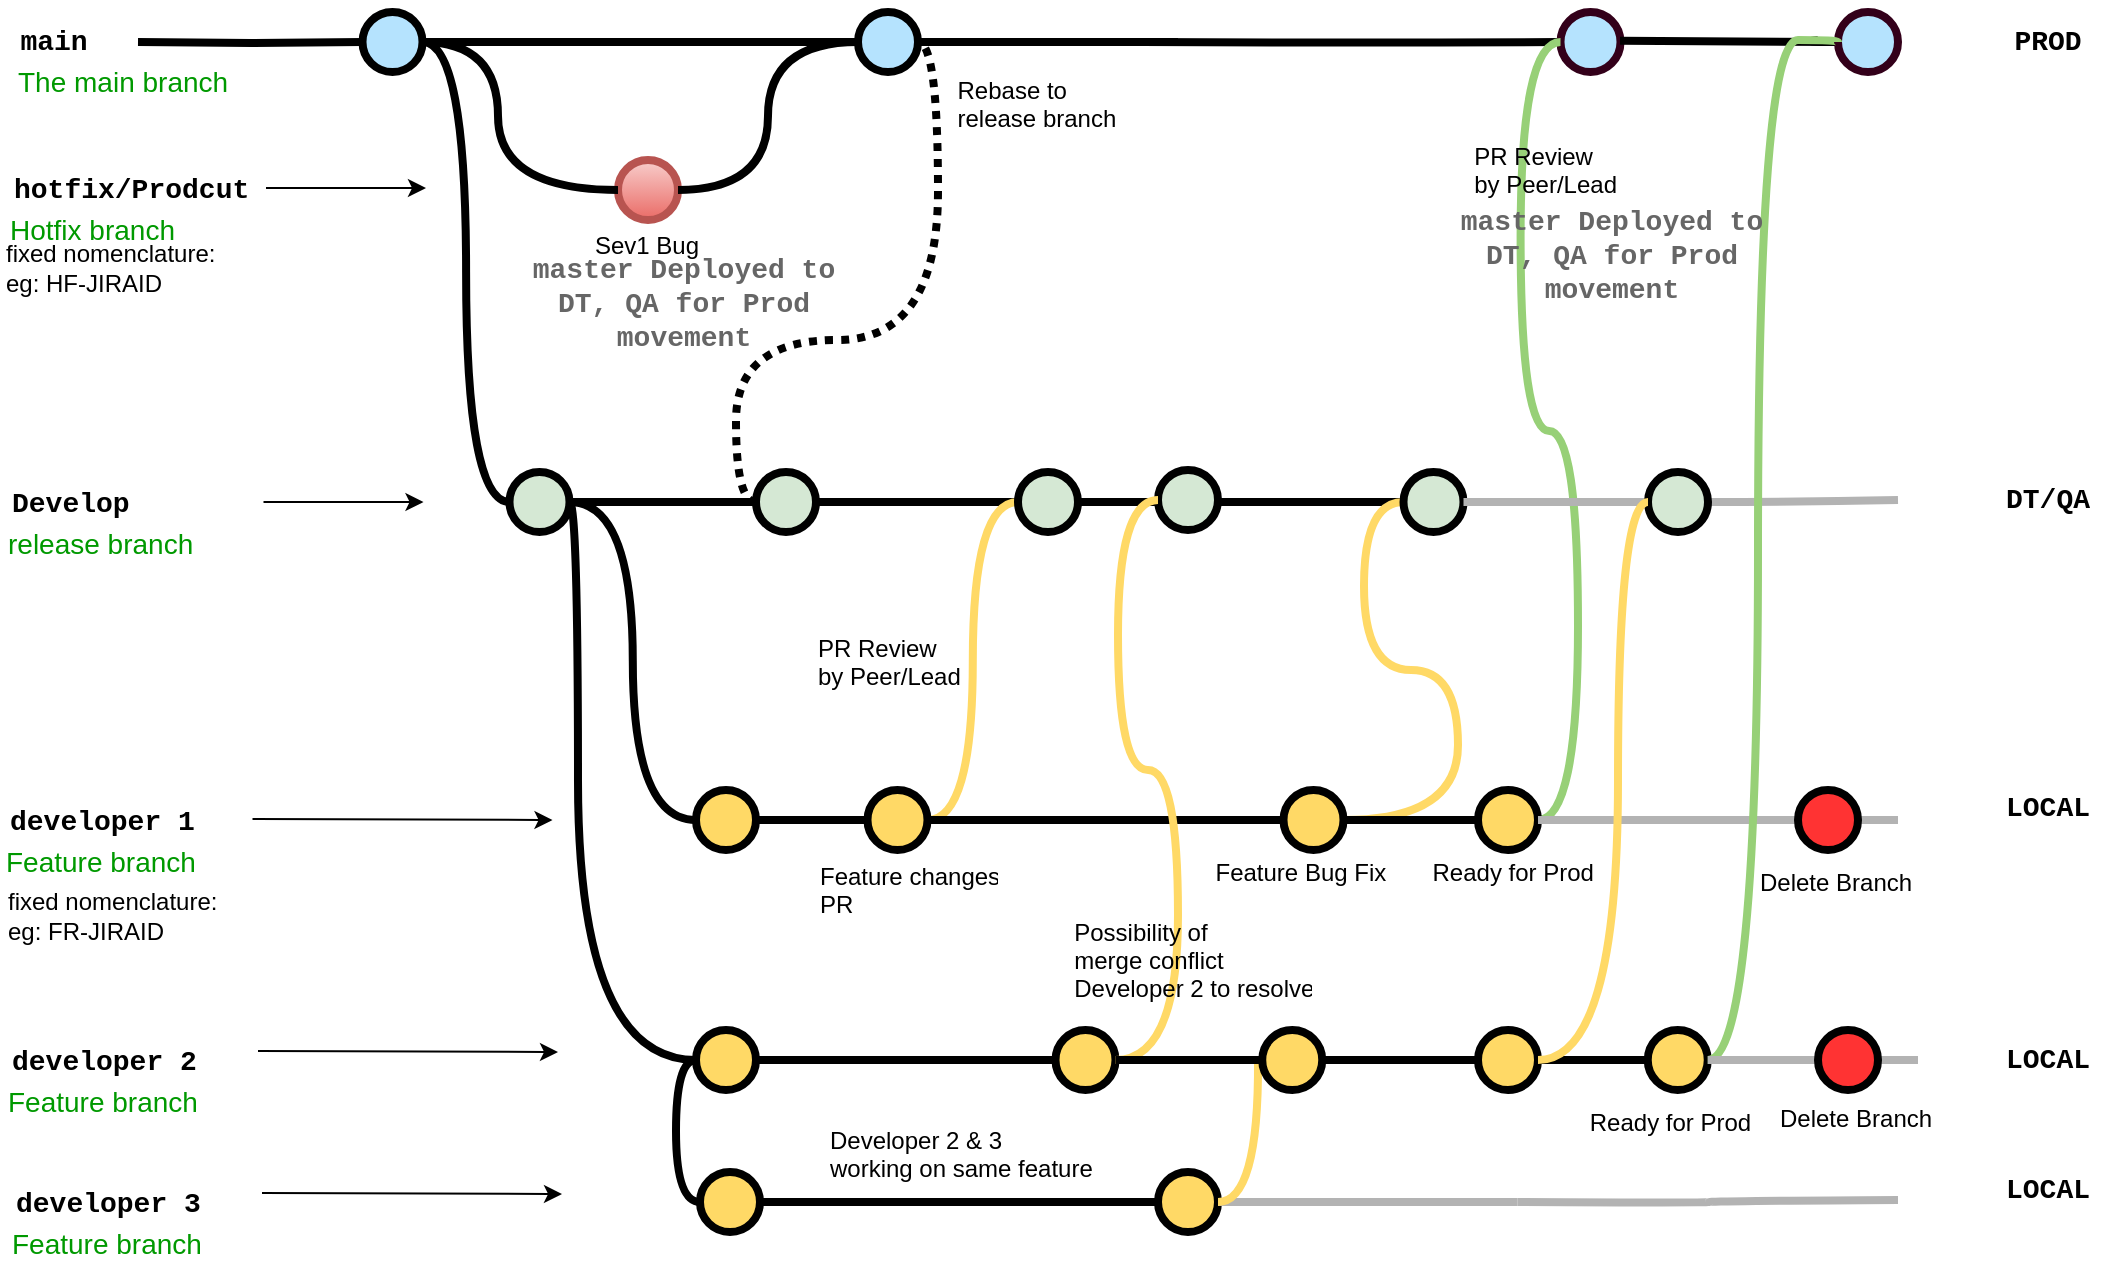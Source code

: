 <mxfile version="21.6.3" type="github">
  <diagram name="Page-1" id="x6axQz3fHqevGrwTB3aZ">
    <mxGraphModel dx="1266" dy="612" grid="1" gridSize="10" guides="1" tooltips="1" connect="1" arrows="1" fold="1" page="1" pageScale="1" pageWidth="850" pageHeight="1100" math="0" shadow="0">
      <root>
        <mxCell id="0" />
        <mxCell id="1" parent="0" />
        <mxCell id="QU6kxWwYpdwkzqT0IQGe-1" style="edgeStyle=orthogonalEdgeStyle;curved=1;orthogonalLoop=1;jettySize=auto;html=1;exitX=1;exitY=0.5;exitDx=0;exitDy=0;exitPerimeter=0;endArrow=none;endFill=0;strokeColor=#B3B3B3;strokeWidth=4;startArrow=none;" edge="1" parent="1" source="QU6kxWwYpdwkzqT0IQGe-69">
          <mxGeometry relative="1" as="geometry">
            <mxPoint x="1030" y="600" as="targetPoint" />
          </mxGeometry>
        </mxCell>
        <mxCell id="QU6kxWwYpdwkzqT0IQGe-2" style="edgeStyle=orthogonalEdgeStyle;curved=1;orthogonalLoop=1;jettySize=auto;html=1;exitX=1;exitY=0.5;exitDx=0;exitDy=0;exitPerimeter=0;endArrow=none;endFill=0;strokeColor=#B3B3B3;strokeWidth=4;" edge="1" parent="1" source="u2piWgeCsa4W5K2k9t0e-21">
          <mxGeometry relative="1" as="geometry">
            <mxPoint x="1030" y="440" as="targetPoint" />
          </mxGeometry>
        </mxCell>
        <mxCell id="QU6kxWwYpdwkzqT0IQGe-3" value="Sev1 Bug" style="text;html=1;strokeColor=none;fillColor=none;align=center;verticalAlign=middle;whiteSpace=wrap;overflow=hidden;" vertex="1" parent="1">
          <mxGeometry x="373.38" y="300" width="63.25" height="26" as="geometry" />
        </mxCell>
        <mxCell id="QU6kxWwYpdwkzqT0IQGe-4" value="" style="edgeStyle=orthogonalEdgeStyle;rounded=0;html=1;jettySize=auto;orthogonalLoop=1;plain-blue;endArrow=none;endFill=0;strokeWidth=4;strokeColor=#000000;startArrow=none;" edge="1" parent="1" source="QU6kxWwYpdwkzqT0IQGe-56">
          <mxGeometry x="292.25" y="211" as="geometry">
            <mxPoint x="500" y="211" as="targetPoint" />
          </mxGeometry>
        </mxCell>
        <mxCell id="QU6kxWwYpdwkzqT0IQGe-5" style="rounded=0;html=1;exitX=1;exitY=0.5;exitPerimeter=0;entryX=0;entryY=0.5;entryPerimeter=0;endArrow=none;endFill=0;jettySize=auto;orthogonalLoop=1;strokeWidth=4;fontSize=15;edgeStyle=orthogonalEdgeStyle;curved=1;" edge="1" parent="1" source="QU6kxWwYpdwkzqT0IQGe-6" target="QU6kxWwYpdwkzqT0IQGe-12">
          <mxGeometry relative="1" as="geometry" />
        </mxCell>
        <mxCell id="QU6kxWwYpdwkzqT0IQGe-6" value="" style="verticalLabelPosition=bottom;verticalAlign=top;html=1;strokeWidth=4;shape=mxgraph.flowchart.on-page_reference;plain-blue;gradientColor=none;fillColor=#B5E3Fe;strokeColor=#000000;" vertex="1" parent="1">
          <mxGeometry x="262.25" y="196" width="30" height="30" as="geometry" />
        </mxCell>
        <mxCell id="QU6kxWwYpdwkzqT0IQGe-7" value="" style="edgeStyle=orthogonalEdgeStyle;curved=1;rounded=0;orthogonalLoop=1;jettySize=auto;html=1;endArrow=none;endFill=0;strokeWidth=4;entryX=0;entryY=0.5;entryDx=0;entryDy=0;entryPerimeter=0;" edge="1" parent="1" target="QU6kxWwYpdwkzqT0IQGe-8">
          <mxGeometry relative="1" as="geometry">
            <mxPoint x="734.5" y="211" as="targetPoint" />
            <mxPoint x="652.25" y="211" as="sourcePoint" />
          </mxGeometry>
        </mxCell>
        <mxCell id="QU6kxWwYpdwkzqT0IQGe-8" value="" style="verticalLabelPosition=bottom;verticalAlign=top;html=1;strokeWidth=4;shape=mxgraph.flowchart.on-page_reference;plain-blue;gradientColor=none;strokeColor=#33001A;fillColor=#B5E3FE;" vertex="1" parent="1">
          <mxGeometry x="861.25" y="196" width="30" height="30" as="geometry" />
        </mxCell>
        <mxCell id="QU6kxWwYpdwkzqT0IQGe-9" value="" style="edgeStyle=orthogonalEdgeStyle;rounded=0;html=1;jettySize=auto;orthogonalLoop=1;strokeWidth=4;endArrow=none;endFill=0;" edge="1" parent="1" target="QU6kxWwYpdwkzqT0IQGe-6">
          <mxGeometry x="192.25" y="211" as="geometry">
            <mxPoint x="150" y="211" as="sourcePoint" />
          </mxGeometry>
        </mxCell>
        <mxCell id="QU6kxWwYpdwkzqT0IQGe-10" value="main" style="text;html=1;strokeColor=none;fillColor=none;align=center;verticalAlign=middle;whiteSpace=wrap;overflow=hidden;fontSize=14;fontStyle=1;fontFamily=Courier New;" vertex="1" parent="1">
          <mxGeometry x="83" y="190" width="50" height="42" as="geometry" />
        </mxCell>
        <mxCell id="QU6kxWwYpdwkzqT0IQGe-11" style="edgeStyle=orthogonalEdgeStyle;curved=1;rounded=0;html=1;exitX=1;exitY=0.5;exitPerimeter=0;endArrow=none;endFill=0;jettySize=auto;orthogonalLoop=1;strokeWidth=4;fontSize=15;" edge="1" parent="1" source="QU6kxWwYpdwkzqT0IQGe-12">
          <mxGeometry relative="1" as="geometry">
            <mxPoint x="480" y="441" as="targetPoint" />
          </mxGeometry>
        </mxCell>
        <mxCell id="QU6kxWwYpdwkzqT0IQGe-12" value="" style="verticalLabelPosition=bottom;verticalAlign=top;html=1;strokeWidth=4;shape=mxgraph.flowchart.on-page_reference;plain-purple;gradientColor=none;strokeColor=#000000;fillColor=#D5E8D4;" vertex="1" parent="1">
          <mxGeometry x="335.75" y="426" width="30" height="30" as="geometry" />
        </mxCell>
        <mxCell id="QU6kxWwYpdwkzqT0IQGe-13" style="edgeStyle=orthogonalEdgeStyle;curved=1;rounded=0;html=1;exitX=1;exitY=0.5;exitPerimeter=0;entryX=0;entryY=0.5;entryPerimeter=0;endArrow=none;endFill=0;jettySize=auto;orthogonalLoop=1;strokeWidth=4;fontSize=15;entryDx=0;entryDy=0;" edge="1" parent="1" target="QU6kxWwYpdwkzqT0IQGe-27" source="u2piWgeCsa4W5K2k9t0e-32">
          <mxGeometry relative="1" as="geometry">
            <mxPoint x="472.75" y="441" as="sourcePoint" />
            <mxPoint x="545.75" y="441" as="targetPoint" />
          </mxGeometry>
        </mxCell>
        <mxCell id="QU6kxWwYpdwkzqT0IQGe-14" value="Develop" style="text;html=1;strokeColor=none;fillColor=none;align=left;verticalAlign=middle;whiteSpace=wrap;overflow=hidden;fontSize=14;fontStyle=1;fontFamily=Courier New;" vertex="1" parent="1">
          <mxGeometry x="84.75" y="431" width="240" height="20" as="geometry" />
        </mxCell>
        <mxCell id="QU6kxWwYpdwkzqT0IQGe-15" style="edgeStyle=orthogonalEdgeStyle;rounded=0;orthogonalLoop=1;jettySize=auto;html=1;entryX=1;entryY=0.5;entryDx=0;entryDy=0;entryPerimeter=0;endArrow=none;endFill=0;strokeWidth=4;curved=1;exitX=0;exitY=0.5;exitDx=0;exitDy=0;exitPerimeter=0;" edge="1" parent="1" source="QU6kxWwYpdwkzqT0IQGe-17" target="QU6kxWwYpdwkzqT0IQGe-12">
          <mxGeometry relative="1" as="geometry">
            <mxPoint x="412.75" y="521" as="sourcePoint" />
          </mxGeometry>
        </mxCell>
        <mxCell id="QU6kxWwYpdwkzqT0IQGe-16" value="" style="edgeStyle=orthogonalEdgeStyle;rounded=0;orthogonalLoop=1;jettySize=auto;html=1;endArrow=none;endFill=0;strokeWidth=4;" edge="1" parent="1" source="QU6kxWwYpdwkzqT0IQGe-17" target="QU6kxWwYpdwkzqT0IQGe-19">
          <mxGeometry relative="1" as="geometry" />
        </mxCell>
        <mxCell id="QU6kxWwYpdwkzqT0IQGe-17" value="" style="verticalLabelPosition=bottom;verticalAlign=top;html=1;strokeWidth=4;shape=mxgraph.flowchart.on-page_reference;plain-purple;gradientColor=none;strokeColor=#000000;fillColor=#FFD966;" vertex="1" parent="1">
          <mxGeometry x="429" y="585" width="30" height="30" as="geometry" />
        </mxCell>
        <mxCell id="QU6kxWwYpdwkzqT0IQGe-18" style="edgeStyle=orthogonalEdgeStyle;curved=1;rounded=0;orthogonalLoop=1;jettySize=auto;html=1;exitX=1;exitY=0.5;exitDx=0;exitDy=0;exitPerimeter=0;entryX=0;entryY=0.5;entryDx=0;entryDy=0;entryPerimeter=0;endArrow=none;endFill=0;strokeWidth=4;fontFamily=Courier New;fontColor=#009900;strokeColor=#FFD966;" edge="1" parent="1" source="QU6kxWwYpdwkzqT0IQGe-19" target="QU6kxWwYpdwkzqT0IQGe-27">
          <mxGeometry relative="1" as="geometry">
            <mxPoint x="692.75" y="521" as="targetPoint" />
          </mxGeometry>
        </mxCell>
        <mxCell id="QU6kxWwYpdwkzqT0IQGe-19" value="" style="verticalLabelPosition=bottom;verticalAlign=top;html=1;strokeWidth=4;shape=mxgraph.flowchart.on-page_reference;plain-purple;gradientColor=none;strokeColor=#000000;fillColor=#FFD966;" vertex="1" parent="1">
          <mxGeometry x="514.75" y="585" width="30" height="30" as="geometry" />
        </mxCell>
        <mxCell id="QU6kxWwYpdwkzqT0IQGe-20" value="developer 1" style="text;html=1;strokeColor=none;fillColor=none;align=left;verticalAlign=middle;whiteSpace=wrap;overflow=hidden;fontSize=14;fontStyle=1;fontFamily=Courier New;" vertex="1" parent="1">
          <mxGeometry x="83.5" y="590" width="240" height="20" as="geometry" />
        </mxCell>
        <mxCell id="QU6kxWwYpdwkzqT0IQGe-21" value="Feature branch" style="text;html=1;strokeColor=none;fillColor=none;align=left;verticalAlign=middle;whiteSpace=wrap;overflow=hidden;fontSize=14;fontStyle=0;fontColor=#009900;" vertex="1" parent="1">
          <mxGeometry x="81.75" y="610" width="240" height="20" as="geometry" />
        </mxCell>
        <mxCell id="QU6kxWwYpdwkzqT0IQGe-22" value="release branch" style="text;html=1;strokeColor=none;fillColor=none;align=left;verticalAlign=middle;whiteSpace=wrap;overflow=hidden;fontSize=14;fontStyle=0;fontColor=#009900;" vertex="1" parent="1">
          <mxGeometry x="82.75" y="451" width="240" height="20" as="geometry" />
        </mxCell>
        <mxCell id="QU6kxWwYpdwkzqT0IQGe-23" value="The main branch&lt;br&gt;" style="text;html=1;strokeColor=none;fillColor=none;align=left;verticalAlign=middle;whiteSpace=wrap;overflow=hidden;fontSize=14;fontStyle=0;fontColor=#009900;" vertex="1" parent="1">
          <mxGeometry x="88.25" y="220" width="146.75" height="20" as="geometry" />
        </mxCell>
        <mxCell id="QU6kxWwYpdwkzqT0IQGe-24" value="" style="endArrow=classic;html=1;strokeWidth=1;fontFamily=Courier New;fontColor=#009900;" edge="1" parent="1">
          <mxGeometry width="50" height="50" relative="1" as="geometry">
            <mxPoint x="207.25" y="599.5" as="sourcePoint" />
            <mxPoint x="357.25" y="600" as="targetPoint" />
          </mxGeometry>
        </mxCell>
        <mxCell id="QU6kxWwYpdwkzqT0IQGe-25" value="" style="endArrow=classic;html=1;strokeWidth=1;fontFamily=Courier New;fontColor=#009900;" edge="1" parent="1">
          <mxGeometry width="50" height="50" relative="1" as="geometry">
            <mxPoint x="212.75" y="441" as="sourcePoint" />
            <mxPoint x="292.75" y="441" as="targetPoint" />
          </mxGeometry>
        </mxCell>
        <mxCell id="QU6kxWwYpdwkzqT0IQGe-26" value="" style="edgeStyle=orthogonalEdgeStyle;curved=1;rounded=0;orthogonalLoop=1;jettySize=auto;html=1;endArrow=none;endFill=0;strokeWidth=4;fontFamily=Courier New;fontColor=#009900;" edge="1" parent="1" source="QU6kxWwYpdwkzqT0IQGe-27" target="QU6kxWwYpdwkzqT0IQGe-29">
          <mxGeometry relative="1" as="geometry" />
        </mxCell>
        <mxCell id="QU6kxWwYpdwkzqT0IQGe-27" value="" style="verticalLabelPosition=bottom;verticalAlign=top;html=1;strokeWidth=4;shape=mxgraph.flowchart.on-page_reference;plain-purple;gradientColor=none;strokeColor=#000000;fillColor=#D5E8D4;" vertex="1" parent="1">
          <mxGeometry x="590" y="426" width="30" height="30" as="geometry" />
        </mxCell>
        <mxCell id="QU6kxWwYpdwkzqT0IQGe-28" style="edgeStyle=orthogonalEdgeStyle;curved=1;orthogonalLoop=1;jettySize=auto;html=1;exitX=0;exitY=0.5;exitDx=0;exitDy=0;exitPerimeter=0;entryX=1;entryY=0.5;entryDx=0;entryDy=0;entryPerimeter=0;endArrow=none;endFill=0;strokeColor=#FFD966;strokeWidth=4;" edge="1" parent="1" source="QU6kxWwYpdwkzqT0IQGe-29" target="QU6kxWwYpdwkzqT0IQGe-43">
          <mxGeometry relative="1" as="geometry">
            <Array as="points">
              <mxPoint x="763" y="441" />
              <mxPoint x="763" y="525" />
              <mxPoint x="810" y="525" />
              <mxPoint x="810" y="600" />
            </Array>
          </mxGeometry>
        </mxCell>
        <mxCell id="QU6kxWwYpdwkzqT0IQGe-29" value="" style="verticalLabelPosition=bottom;verticalAlign=top;html=1;strokeWidth=4;shape=mxgraph.flowchart.on-page_reference;plain-purple;gradientColor=none;strokeColor=#000000;fillColor=#D5E8D4;" vertex="1" parent="1">
          <mxGeometry x="782.75" y="426" width="30" height="30" as="geometry" />
        </mxCell>
        <mxCell id="QU6kxWwYpdwkzqT0IQGe-30" value="" style="edgeStyle=orthogonalEdgeStyle;rounded=0;orthogonalLoop=1;jettySize=auto;html=1;fontSize=15;endArrow=none;endFill=0;strokeWidth=4;" edge="1" parent="1" source="QU6kxWwYpdwkzqT0IQGe-56">
          <mxGeometry relative="1" as="geometry">
            <mxPoint x="670" y="211" as="targetPoint" />
            <mxPoint x="482.25" y="211" as="sourcePoint" />
          </mxGeometry>
        </mxCell>
        <mxCell id="QU6kxWwYpdwkzqT0IQGe-31" value="&lt;div style=&quot;&quot;&gt;&lt;span&gt;fixed nomenclature:&lt;/span&gt;&lt;/div&gt;&lt;div style=&quot;&quot;&gt;&lt;span&gt;eg: FR-JIRAID&lt;/span&gt;&lt;/div&gt;" style="text;html=1;strokeColor=none;fillColor=none;align=left;verticalAlign=middle;whiteSpace=wrap;overflow=hidden;fontSize=12;fontStyle=0;fontColor=#000000;" vertex="1" parent="1">
          <mxGeometry x="82.75" y="625" width="153.25" height="45" as="geometry" />
        </mxCell>
        <mxCell id="QU6kxWwYpdwkzqT0IQGe-32" value="" style="verticalLabelPosition=bottom;verticalAlign=top;html=1;strokeWidth=4;shape=mxgraph.flowchart.on-page_reference;plain-blue;gradientColor=#EA6B66;strokeColor=#B85450;fillColor=#F8CECC;" vertex="1" parent="1">
          <mxGeometry x="390" y="270" width="30" height="30" as="geometry" />
        </mxCell>
        <mxCell id="QU6kxWwYpdwkzqT0IQGe-33" style="edgeStyle=orthogonalEdgeStyle;curved=1;rounded=0;html=1;exitX=1;exitY=0.5;exitPerimeter=0;entryX=0;entryY=0.5;entryPerimeter=0;endArrow=none;endFill=0;jettySize=auto;orthogonalLoop=1;strokeWidth=4;fontSize=15;exitDx=0;exitDy=0;entryDx=0;entryDy=0;" edge="1" parent="1" source="QU6kxWwYpdwkzqT0IQGe-6" target="QU6kxWwYpdwkzqT0IQGe-32">
          <mxGeometry relative="1" as="geometry">
            <mxPoint x="302.25" y="221" as="sourcePoint" />
            <mxPoint x="349.75" y="366" as="targetPoint" />
            <Array as="points">
              <mxPoint x="330" y="211" />
              <mxPoint x="330" y="285" />
            </Array>
          </mxGeometry>
        </mxCell>
        <mxCell id="QU6kxWwYpdwkzqT0IQGe-34" value="hotfix/Prodcut" style="text;html=1;strokeColor=none;fillColor=none;align=left;verticalAlign=middle;whiteSpace=wrap;overflow=hidden;fontSize=14;fontStyle=1;fontFamily=Courier New;" vertex="1" parent="1">
          <mxGeometry x="86" y="274" width="240" height="20" as="geometry" />
        </mxCell>
        <mxCell id="QU6kxWwYpdwkzqT0IQGe-35" value="Hotfix branch" style="text;html=1;strokeColor=none;fillColor=none;align=left;verticalAlign=middle;whiteSpace=wrap;overflow=hidden;fontSize=14;fontStyle=0;fontColor=#009900;" vertex="1" parent="1">
          <mxGeometry x="84" y="294" width="240" height="20" as="geometry" />
        </mxCell>
        <mxCell id="QU6kxWwYpdwkzqT0IQGe-36" value="" style="endArrow=classic;html=1;strokeWidth=1;fontFamily=Courier New;fontColor=#009900;" edge="1" parent="1">
          <mxGeometry width="50" height="50" relative="1" as="geometry">
            <mxPoint x="214" y="284" as="sourcePoint" />
            <mxPoint x="294" y="284" as="targetPoint" />
          </mxGeometry>
        </mxCell>
        <mxCell id="QU6kxWwYpdwkzqT0IQGe-37" value="&lt;div style=&quot;&quot;&gt;&lt;span&gt;fixed nomenclature:&lt;/span&gt;&lt;/div&gt;&lt;div style=&quot;&quot;&gt;&lt;span&gt;eg: HF-JIRAID&lt;/span&gt;&lt;/div&gt;" style="text;html=1;strokeColor=none;fillColor=none;align=left;verticalAlign=middle;whiteSpace=wrap;overflow=hidden;fontSize=12;fontStyle=0;fontColor=#000000;" vertex="1" parent="1">
          <mxGeometry x="81.75" y="301" width="153.25" height="45" as="geometry" />
        </mxCell>
        <mxCell id="QU6kxWwYpdwkzqT0IQGe-38" value="" style="edgeStyle=orthogonalEdgeStyle;rounded=0;html=1;jettySize=auto;orthogonalLoop=1;plain-blue;endArrow=none;endFill=0;strokeWidth=4;strokeColor=#000000;" edge="1" parent="1" source="QU6kxWwYpdwkzqT0IQGe-6" target="QU6kxWwYpdwkzqT0IQGe-56">
          <mxGeometry x="292.25" y="211" as="geometry">
            <mxPoint x="500" y="211" as="targetPoint" />
            <mxPoint x="292.25" y="211" as="sourcePoint" />
          </mxGeometry>
        </mxCell>
        <mxCell id="QU6kxWwYpdwkzqT0IQGe-39" style="edgeStyle=orthogonalEdgeStyle;curved=1;rounded=0;html=1;exitX=1;exitY=0.5;exitPerimeter=0;entryX=0;entryY=0.5;entryPerimeter=0;endArrow=none;endFill=0;jettySize=auto;orthogonalLoop=1;strokeWidth=4;fontSize=15;entryDx=0;entryDy=0;exitDx=0;exitDy=0;" edge="1" parent="1" source="QU6kxWwYpdwkzqT0IQGe-32" target="QU6kxWwYpdwkzqT0IQGe-56">
          <mxGeometry relative="1" as="geometry">
            <mxPoint x="589.75" y="366" as="sourcePoint" />
            <mxPoint x="632.25" y="221" as="targetPoint" />
          </mxGeometry>
        </mxCell>
        <mxCell id="QU6kxWwYpdwkzqT0IQGe-40" value="PROD" style="text;html=1;strokeColor=none;fillColor=none;align=center;verticalAlign=middle;whiteSpace=wrap;overflow=hidden;fontSize=14;fontStyle=1;fontFamily=Courier New;" vertex="1" parent="1">
          <mxGeometry x="1080" y="190" width="50" height="42" as="geometry" />
        </mxCell>
        <mxCell id="QU6kxWwYpdwkzqT0IQGe-41" value="DT/QA" style="text;html=1;strokeColor=none;fillColor=none;align=center;verticalAlign=middle;whiteSpace=wrap;overflow=hidden;fontSize=14;fontStyle=1;fontFamily=Courier New;" vertex="1" parent="1">
          <mxGeometry x="1080" y="419" width="50" height="42" as="geometry" />
        </mxCell>
        <mxCell id="QU6kxWwYpdwkzqT0IQGe-42" value="LOCAL" style="text;html=1;strokeColor=none;fillColor=none;align=center;verticalAlign=middle;whiteSpace=wrap;overflow=hidden;fontSize=14;fontStyle=1;fontFamily=Courier New;" vertex="1" parent="1">
          <mxGeometry x="1080" y="573" width="50" height="42" as="geometry" />
        </mxCell>
        <mxCell id="QU6kxWwYpdwkzqT0IQGe-43" value="" style="verticalLabelPosition=bottom;verticalAlign=top;html=1;strokeWidth=4;shape=mxgraph.flowchart.on-page_reference;plain-purple;gradientColor=none;strokeColor=#000000;fillColor=#FFD966;" vertex="1" parent="1">
          <mxGeometry x="722.75" y="585" width="30" height="30" as="geometry" />
        </mxCell>
        <mxCell id="QU6kxWwYpdwkzqT0IQGe-44" value="" style="edgeStyle=orthogonalEdgeStyle;curved=1;orthogonalLoop=1;jettySize=auto;html=1;exitX=1;exitY=0.5;exitDx=0;exitDy=0;exitPerimeter=0;endArrow=none;endFill=0;strokeColor=#000000;strokeWidth=4;" edge="1" parent="1" source="QU6kxWwYpdwkzqT0IQGe-19" target="QU6kxWwYpdwkzqT0IQGe-43">
          <mxGeometry relative="1" as="geometry">
            <mxPoint x="876" y="600" as="targetPoint" />
            <mxPoint x="637.75" y="600" as="sourcePoint" />
          </mxGeometry>
        </mxCell>
        <mxCell id="QU6kxWwYpdwkzqT0IQGe-45" value="" style="edgeStyle=orthogonalEdgeStyle;rounded=0;orthogonalLoop=1;jettySize=auto;html=1;endArrow=none;endFill=0;strokeWidth=4;" edge="1" parent="1" source="QU6kxWwYpdwkzqT0IQGe-46" target="QU6kxWwYpdwkzqT0IQGe-47">
          <mxGeometry relative="1" as="geometry" />
        </mxCell>
        <mxCell id="QU6kxWwYpdwkzqT0IQGe-46" value="" style="verticalLabelPosition=bottom;verticalAlign=top;html=1;strokeWidth=4;shape=mxgraph.flowchart.on-page_reference;plain-purple;gradientColor=none;strokeColor=#000000;fillColor=#FFD966;" vertex="1" parent="1">
          <mxGeometry x="429" y="705" width="30" height="30" as="geometry" />
        </mxCell>
        <mxCell id="QU6kxWwYpdwkzqT0IQGe-47" value="" style="verticalLabelPosition=bottom;verticalAlign=top;html=1;strokeWidth=4;shape=mxgraph.flowchart.on-page_reference;plain-purple;gradientColor=none;strokeColor=#000000;fillColor=#FFD966;" vertex="1" parent="1">
          <mxGeometry x="608.75" y="705" width="30" height="30" as="geometry" />
        </mxCell>
        <mxCell id="QU6kxWwYpdwkzqT0IQGe-48" value="developer 2" style="text;html=1;strokeColor=none;fillColor=none;align=left;verticalAlign=middle;whiteSpace=wrap;overflow=hidden;fontSize=14;fontStyle=1;fontFamily=Courier New;" vertex="1" parent="1">
          <mxGeometry x="84.5" y="710" width="240" height="20" as="geometry" />
        </mxCell>
        <mxCell id="QU6kxWwYpdwkzqT0IQGe-49" value="Feature branch" style="text;html=1;strokeColor=none;fillColor=none;align=left;verticalAlign=middle;whiteSpace=wrap;overflow=hidden;fontSize=14;fontStyle=0;fontColor=#009900;" vertex="1" parent="1">
          <mxGeometry x="82.75" y="730" width="240" height="20" as="geometry" />
        </mxCell>
        <mxCell id="QU6kxWwYpdwkzqT0IQGe-50" value="" style="endArrow=classic;html=1;strokeWidth=1;fontFamily=Courier New;fontColor=#009900;" edge="1" parent="1">
          <mxGeometry width="50" height="50" relative="1" as="geometry">
            <mxPoint x="210" y="715.5" as="sourcePoint" />
            <mxPoint x="360" y="716" as="targetPoint" />
          </mxGeometry>
        </mxCell>
        <mxCell id="QU6kxWwYpdwkzqT0IQGe-51" value="LOCAL" style="text;html=1;strokeColor=none;fillColor=none;align=center;verticalAlign=middle;whiteSpace=wrap;overflow=hidden;fontSize=14;fontStyle=1;fontFamily=Courier New;" vertex="1" parent="1">
          <mxGeometry x="1080" y="699" width="50" height="42" as="geometry" />
        </mxCell>
        <mxCell id="QU6kxWwYpdwkzqT0IQGe-52" value="" style="edgeStyle=orthogonalEdgeStyle;curved=1;orthogonalLoop=1;jettySize=auto;html=1;exitX=1;exitY=0.5;exitDx=0;exitDy=0;exitPerimeter=0;endArrow=none;endFill=0;strokeColor=#B3B3B3;strokeWidth=4;startArrow=none;" edge="1" parent="1" source="u2piWgeCsa4W5K2k9t0e-28">
          <mxGeometry relative="1" as="geometry">
            <mxPoint x="1040" y="720" as="targetPoint" />
            <mxPoint x="638.75" y="720" as="sourcePoint" />
          </mxGeometry>
        </mxCell>
        <mxCell id="QU6kxWwYpdwkzqT0IQGe-53" value="Feature changes&#xa;PR" style="text;strokeColor=none;fillColor=none;align=left;verticalAlign=middle;spacingLeft=4;spacingRight=4;overflow=hidden;points=[[0,0.5],[1,0.5]];portConstraint=eastwest;rotatable=0;" vertex="1" parent="1">
          <mxGeometry x="485" y="619" width="100" height="31" as="geometry" />
        </mxCell>
        <mxCell id="QU6kxWwYpdwkzqT0IQGe-54" style="edgeStyle=orthogonalEdgeStyle;rounded=0;orthogonalLoop=1;jettySize=auto;html=1;endArrow=none;endFill=0;strokeWidth=4;curved=1;exitX=0;exitY=0.5;exitDx=0;exitDy=0;exitPerimeter=0;" edge="1" parent="1" source="QU6kxWwYpdwkzqT0IQGe-46" target="QU6kxWwYpdwkzqT0IQGe-12">
          <mxGeometry relative="1" as="geometry">
            <mxPoint x="439" y="610" as="sourcePoint" />
            <mxPoint x="376" y="451" as="targetPoint" />
            <Array as="points">
              <mxPoint x="370" y="720" />
              <mxPoint x="370" y="441" />
            </Array>
          </mxGeometry>
        </mxCell>
        <mxCell id="QU6kxWwYpdwkzqT0IQGe-55" value="" style="edgeStyle=orthogonalEdgeStyle;rounded=0;orthogonalLoop=1;jettySize=auto;html=1;fontSize=15;endArrow=none;endFill=0;strokeWidth=4;entryX=0;entryY=0.5;entryDx=0;entryDy=0;entryPerimeter=0;" edge="1" parent="1" target="QU6kxWwYpdwkzqT0IQGe-56">
          <mxGeometry relative="1" as="geometry">
            <mxPoint x="622" y="211" as="targetPoint" />
            <mxPoint x="482.25" y="211" as="sourcePoint" />
          </mxGeometry>
        </mxCell>
        <mxCell id="QU6kxWwYpdwkzqT0IQGe-56" value="" style="verticalLabelPosition=bottom;verticalAlign=top;html=1;strokeWidth=4;shape=mxgraph.flowchart.on-page_reference;plain-blue;gradientColor=none;strokeColor=#000000;fillColor=#B5E3FE;" vertex="1" parent="1">
          <mxGeometry x="510" y="196" width="30" height="30" as="geometry" />
        </mxCell>
        <mxCell id="QU6kxWwYpdwkzqT0IQGe-57" value="" style="verticalLabelPosition=bottom;verticalAlign=top;html=1;strokeWidth=4;shape=mxgraph.flowchart.on-page_reference;plain-purple;gradientColor=none;strokeColor=#000000;fillColor=#D5E8D4;" vertex="1" parent="1">
          <mxGeometry x="660" y="425" width="30" height="30" as="geometry" />
        </mxCell>
        <mxCell id="QU6kxWwYpdwkzqT0IQGe-58" style="edgeStyle=orthogonalEdgeStyle;curved=1;rounded=0;orthogonalLoop=1;jettySize=auto;html=1;exitX=1;exitY=0.5;exitDx=0;exitDy=0;exitPerimeter=0;entryX=0;entryY=0.5;entryDx=0;entryDy=0;entryPerimeter=0;endArrow=none;endFill=0;strokeWidth=4;fontFamily=Courier New;fontColor=#009900;strokeColor=#FFD966;" edge="1" parent="1" source="QU6kxWwYpdwkzqT0IQGe-47" target="QU6kxWwYpdwkzqT0IQGe-57">
          <mxGeometry relative="1" as="geometry">
            <mxPoint x="600" y="451" as="targetPoint" />
            <mxPoint x="555" y="610" as="sourcePoint" />
            <Array as="points">
              <mxPoint x="670" y="720" />
              <mxPoint x="670" y="575" />
              <mxPoint x="640" y="440" />
            </Array>
          </mxGeometry>
        </mxCell>
        <mxCell id="QU6kxWwYpdwkzqT0IQGe-59" value="PR Review&#xa;by Peer/Lead" style="text;strokeColor=none;fillColor=none;align=left;verticalAlign=middle;spacingLeft=4;spacingRight=4;overflow=hidden;points=[[0,0.5],[1,0.5]];portConstraint=eastwest;rotatable=0;" vertex="1" parent="1">
          <mxGeometry x="484" y="505" width="85" height="31" as="geometry" />
        </mxCell>
        <mxCell id="QU6kxWwYpdwkzqT0IQGe-60" value="Feature Bug Fix" style="text;strokeColor=none;fillColor=none;align=left;verticalAlign=middle;spacingLeft=4;spacingRight=4;overflow=hidden;points=[[0,0.5],[1,0.5]];portConstraint=eastwest;rotatable=0;" vertex="1" parent="1">
          <mxGeometry x="682.75" y="610" width="100" height="31" as="geometry" />
        </mxCell>
        <mxCell id="QU6kxWwYpdwkzqT0IQGe-61" value="master Deployed to DT, QA for Prod movement" style="text;html=1;strokeColor=none;fillColor=none;align=center;verticalAlign=middle;whiteSpace=wrap;overflow=hidden;fontSize=14;fontStyle=1;fontFamily=Courier New;fontColor=#666666;" vertex="1" parent="1">
          <mxGeometry x="335.75" y="314" width="174.25" height="56" as="geometry" />
        </mxCell>
        <mxCell id="QU6kxWwYpdwkzqT0IQGe-62" value="Possibility of &#xa;merge conflict&#xa;Developer 2 to resolve" style="text;strokeColor=none;fillColor=none;align=left;verticalAlign=middle;spacingLeft=4;spacingRight=4;overflow=hidden;points=[[0,0.5],[1,0.5]];portConstraint=eastwest;rotatable=0;" vertex="1" parent="1">
          <mxGeometry x="612.12" y="646" width="130" height="47" as="geometry" />
        </mxCell>
        <mxCell id="QU6kxWwYpdwkzqT0IQGe-63" value="" style="edgeStyle=orthogonalEdgeStyle;curved=1;orthogonalLoop=1;jettySize=auto;html=1;exitX=1;exitY=0.5;exitDx=0;exitDy=0;exitPerimeter=0;endArrow=none;endFill=0;strokeColor=#000000;strokeWidth=4;startArrow=none;" edge="1" parent="1" source="QU6kxWwYpdwkzqT0IQGe-43" target="QU6kxWwYpdwkzqT0IQGe-65">
          <mxGeometry relative="1" as="geometry">
            <mxPoint x="980" y="600" as="targetPoint" />
            <mxPoint x="753" y="600" as="sourcePoint" />
          </mxGeometry>
        </mxCell>
        <mxCell id="QU6kxWwYpdwkzqT0IQGe-64" style="edgeStyle=orthogonalEdgeStyle;rounded=1;orthogonalLoop=1;jettySize=auto;html=1;entryX=0;entryY=0.5;entryDx=0;entryDy=0;entryPerimeter=0;curved=1;endArrow=none;strokeColor=#97D077;endFill=0;strokeWidth=4;" edge="1" parent="1" source="QU6kxWwYpdwkzqT0IQGe-65" target="QU6kxWwYpdwkzqT0IQGe-8">
          <mxGeometry relative="1" as="geometry" />
        </mxCell>
        <mxCell id="QU6kxWwYpdwkzqT0IQGe-65" value="" style="verticalLabelPosition=bottom;verticalAlign=top;html=1;strokeWidth=4;shape=mxgraph.flowchart.on-page_reference;plain-purple;gradientColor=none;strokeColor=#000000;fillColor=#FFD966;" vertex="1" parent="1">
          <mxGeometry x="820" y="585" width="30" height="30" as="geometry" />
        </mxCell>
        <mxCell id="QU6kxWwYpdwkzqT0IQGe-66" value="Ready for Prod" style="text;strokeColor=none;fillColor=none;align=left;verticalAlign=middle;spacingLeft=4;spacingRight=4;overflow=hidden;points=[[0,0.5],[1,0.5]];portConstraint=eastwest;rotatable=0;" vertex="1" parent="1">
          <mxGeometry x="791.25" y="610" width="100" height="31" as="geometry" />
        </mxCell>
        <mxCell id="QU6kxWwYpdwkzqT0IQGe-68" value="" style="edgeStyle=orthogonalEdgeStyle;curved=1;orthogonalLoop=1;jettySize=auto;html=1;exitX=1;exitY=0.5;exitDx=0;exitDy=0;exitPerimeter=0;endArrow=none;endFill=0;strokeColor=#B3B3B3;strokeWidth=4;startArrow=none;" edge="1" parent="1" source="QU6kxWwYpdwkzqT0IQGe-65" target="QU6kxWwYpdwkzqT0IQGe-69">
          <mxGeometry relative="1" as="geometry">
            <mxPoint x="980" y="600" as="targetPoint" />
            <mxPoint x="850" y="600" as="sourcePoint" />
          </mxGeometry>
        </mxCell>
        <mxCell id="QU6kxWwYpdwkzqT0IQGe-69" value="" style="verticalLabelPosition=bottom;verticalAlign=top;html=1;strokeWidth=4;shape=mxgraph.flowchart.on-page_reference;plain-purple;gradientColor=none;strokeColor=#000000;fillColor=#FF3333;" vertex="1" parent="1">
          <mxGeometry x="980" y="585" width="30" height="30" as="geometry" />
        </mxCell>
        <mxCell id="QU6kxWwYpdwkzqT0IQGe-70" value="Delete Branch" style="text;strokeColor=none;fillColor=none;align=left;verticalAlign=middle;spacingLeft=4;spacingRight=4;overflow=hidden;points=[[0,0.5],[1,0.5]];portConstraint=eastwest;rotatable=0;" vertex="1" parent="1">
          <mxGeometry x="955" y="615" width="100" height="31" as="geometry" />
        </mxCell>
        <mxCell id="QU6kxWwYpdwkzqT0IQGe-72" value="" style="edgeStyle=orthogonalEdgeStyle;curved=1;rounded=0;orthogonalLoop=1;jettySize=auto;html=1;endArrow=none;endFill=0;strokeWidth=4;" edge="1" parent="1" source="QU6kxWwYpdwkzqT0IQGe-76">
          <mxGeometry relative="1" as="geometry">
            <mxPoint x="990" y="210" as="targetPoint" />
            <mxPoint x="891" y="210.37" as="sourcePoint" />
          </mxGeometry>
        </mxCell>
        <mxCell id="QU6kxWwYpdwkzqT0IQGe-73" value="" style="edgeStyle=orthogonalEdgeStyle;curved=1;orthogonalLoop=1;jettySize=auto;html=1;exitX=1;exitY=0.5;exitDx=0;exitDy=0;exitPerimeter=0;endArrow=none;endFill=0;strokeColor=#000000;strokeWidth=4;" edge="1" parent="1" source="u2piWgeCsa4W5K2k9t0e-18" target="QU6kxWwYpdwkzqT0IQGe-74">
          <mxGeometry relative="1" as="geometry">
            <mxPoint x="980" y="720" as="targetPoint" />
            <mxPoint x="639" y="720" as="sourcePoint" />
          </mxGeometry>
        </mxCell>
        <mxCell id="QU6kxWwYpdwkzqT0IQGe-74" value="" style="verticalLabelPosition=bottom;verticalAlign=top;html=1;strokeWidth=4;shape=mxgraph.flowchart.on-page_reference;plain-purple;gradientColor=none;strokeColor=#000000;fillColor=#FFD966;" vertex="1" parent="1">
          <mxGeometry x="904.88" y="705" width="30" height="30" as="geometry" />
        </mxCell>
        <mxCell id="QU6kxWwYpdwkzqT0IQGe-75" value="" style="edgeStyle=orthogonalEdgeStyle;curved=1;rounded=0;orthogonalLoop=1;jettySize=auto;html=1;endArrow=none;endFill=0;strokeWidth=4;" edge="1" parent="1" target="QU6kxWwYpdwkzqT0IQGe-76">
          <mxGeometry relative="1" as="geometry">
            <mxPoint x="990" y="210" as="targetPoint" />
            <mxPoint x="891" y="210.37" as="sourcePoint" />
          </mxGeometry>
        </mxCell>
        <mxCell id="QU6kxWwYpdwkzqT0IQGe-76" value="" style="verticalLabelPosition=bottom;verticalAlign=top;html=1;strokeWidth=4;shape=mxgraph.flowchart.on-page_reference;plain-blue;gradientColor=none;strokeColor=#33001A;fillColor=#B5E3FE;" vertex="1" parent="1">
          <mxGeometry x="1000" y="196" width="30" height="30" as="geometry" />
        </mxCell>
        <mxCell id="QU6kxWwYpdwkzqT0IQGe-77" style="edgeStyle=orthogonalEdgeStyle;rounded=1;orthogonalLoop=1;jettySize=auto;html=1;curved=1;endArrow=none;strokeColor=#97D077;endFill=0;strokeWidth=4;exitX=1;exitY=0.5;exitDx=0;exitDy=0;exitPerimeter=0;entryX=0;entryY=0.5;entryDx=0;entryDy=0;entryPerimeter=0;" edge="1" parent="1" source="QU6kxWwYpdwkzqT0IQGe-74" target="QU6kxWwYpdwkzqT0IQGe-76">
          <mxGeometry relative="1" as="geometry">
            <mxPoint x="860" y="610" as="sourcePoint" />
            <mxPoint x="940" y="210" as="targetPoint" />
            <Array as="points">
              <mxPoint x="960" y="720" />
              <mxPoint x="960" y="210" />
            </Array>
          </mxGeometry>
        </mxCell>
        <mxCell id="QU6kxWwYpdwkzqT0IQGe-67" value="PR Review&#xa;by Peer/Lead" style="text;strokeColor=none;fillColor=none;align=left;verticalAlign=middle;spacingLeft=4;spacingRight=4;overflow=hidden;points=[[0,0.5],[1,0.5]];portConstraint=eastwest;rotatable=0;" vertex="1" parent="1">
          <mxGeometry x="812.12" y="259" width="85" height="31" as="geometry" />
        </mxCell>
        <mxCell id="u2piWgeCsa4W5K2k9t0e-1" value="" style="edgeStyle=orthogonalEdgeStyle;rounded=0;orthogonalLoop=1;jettySize=auto;html=1;endArrow=none;endFill=0;strokeWidth=4;" edge="1" parent="1" source="u2piWgeCsa4W5K2k9t0e-2" target="u2piWgeCsa4W5K2k9t0e-3">
          <mxGeometry relative="1" as="geometry" />
        </mxCell>
        <mxCell id="QU6kxWwYpdwkzqT0IQGe-71" value="master Deployed to DT, QA for Prod movement" style="text;html=1;strokeColor=none;fillColor=none;align=center;verticalAlign=middle;whiteSpace=wrap;overflow=hidden;fontSize=14;fontStyle=1;fontFamily=Courier New;fontColor=#666666;" vertex="1" parent="1">
          <mxGeometry x="800" y="290" width="174.25" height="56" as="geometry" />
        </mxCell>
        <mxCell id="u2piWgeCsa4W5K2k9t0e-2" value="" style="verticalLabelPosition=bottom;verticalAlign=top;html=1;strokeWidth=4;shape=mxgraph.flowchart.on-page_reference;plain-purple;gradientColor=none;strokeColor=#000000;fillColor=#FFD966;" vertex="1" parent="1">
          <mxGeometry x="431" y="776" width="30" height="30" as="geometry" />
        </mxCell>
        <mxCell id="u2piWgeCsa4W5K2k9t0e-3" value="" style="verticalLabelPosition=bottom;verticalAlign=top;html=1;strokeWidth=4;shape=mxgraph.flowchart.on-page_reference;plain-purple;gradientColor=none;strokeColor=#000000;fillColor=#FFD966;" vertex="1" parent="1">
          <mxGeometry x="660" y="776" width="30" height="30" as="geometry" />
        </mxCell>
        <mxCell id="u2piWgeCsa4W5K2k9t0e-4" value="developer 3" style="text;html=1;strokeColor=none;fillColor=none;align=left;verticalAlign=middle;whiteSpace=wrap;overflow=hidden;fontSize=14;fontStyle=1;fontFamily=Courier New;" vertex="1" parent="1">
          <mxGeometry x="86.5" y="781" width="240" height="20" as="geometry" />
        </mxCell>
        <mxCell id="u2piWgeCsa4W5K2k9t0e-5" value="Feature branch" style="text;html=1;strokeColor=none;fillColor=none;align=left;verticalAlign=middle;whiteSpace=wrap;overflow=hidden;fontSize=14;fontStyle=0;fontColor=#009900;" vertex="1" parent="1">
          <mxGeometry x="84.75" y="801" width="240" height="20" as="geometry" />
        </mxCell>
        <mxCell id="u2piWgeCsa4W5K2k9t0e-6" value="" style="endArrow=classic;html=1;strokeWidth=1;fontFamily=Courier New;fontColor=#009900;" edge="1" parent="1">
          <mxGeometry width="50" height="50" relative="1" as="geometry">
            <mxPoint x="212" y="786.5" as="sourcePoint" />
            <mxPoint x="362" y="787" as="targetPoint" />
          </mxGeometry>
        </mxCell>
        <mxCell id="u2piWgeCsa4W5K2k9t0e-7" value="LOCAL" style="text;html=1;strokeColor=none;fillColor=none;align=center;verticalAlign=middle;whiteSpace=wrap;overflow=hidden;fontSize=14;fontStyle=1;fontFamily=Courier New;" vertex="1" parent="1">
          <mxGeometry x="1080" y="764" width="50" height="42" as="geometry" />
        </mxCell>
        <mxCell id="u2piWgeCsa4W5K2k9t0e-8" value="" style="edgeStyle=orthogonalEdgeStyle;curved=1;orthogonalLoop=1;jettySize=auto;html=1;endArrow=none;endFill=0;strokeColor=#B3B3B3;strokeWidth=4;startArrow=none;" edge="1" parent="1">
          <mxGeometry relative="1" as="geometry">
            <mxPoint x="1030" y="790" as="targetPoint" />
            <mxPoint x="840" y="791" as="sourcePoint" />
          </mxGeometry>
        </mxCell>
        <mxCell id="u2piWgeCsa4W5K2k9t0e-9" value="" style="edgeStyle=orthogonalEdgeStyle;curved=1;orthogonalLoop=1;jettySize=auto;html=1;exitX=1;exitY=0.5;exitDx=0;exitDy=0;exitPerimeter=0;endArrow=none;endFill=0;strokeColor=#B3B3B3;strokeWidth=4;startArrow=none;" edge="1" parent="1" source="u2piWgeCsa4W5K2k9t0e-3">
          <mxGeometry relative="1" as="geometry">
            <mxPoint x="839.88" y="791" as="targetPoint" />
            <mxPoint x="641" y="791" as="sourcePoint" />
          </mxGeometry>
        </mxCell>
        <mxCell id="u2piWgeCsa4W5K2k9t0e-11" value="" style="endArrow=none;html=1;rounded=0;entryX=0;entryY=0.5;entryDx=0;entryDy=0;entryPerimeter=0;exitX=0;exitY=0.5;exitDx=0;exitDy=0;exitPerimeter=0;edgeStyle=orthogonalEdgeStyle;curved=1;endFill=0;strokeWidth=4;" edge="1" parent="1" source="u2piWgeCsa4W5K2k9t0e-2" target="QU6kxWwYpdwkzqT0IQGe-46">
          <mxGeometry width="50" height="50" relative="1" as="geometry">
            <mxPoint x="620" y="670" as="sourcePoint" />
            <mxPoint x="670" y="620" as="targetPoint" />
          </mxGeometry>
        </mxCell>
        <mxCell id="u2piWgeCsa4W5K2k9t0e-13" value="" style="endArrow=none;html=1;rounded=0;exitX=1;exitY=0.5;exitDx=0;exitDy=0;exitPerimeter=0;endFill=0;strokeWidth=4;edgeStyle=orthogonalEdgeStyle;curved=1;fontFamily=Courier New;strokeColor=#FFD966;fontColor=#009900;" edge="1" parent="1" source="u2piWgeCsa4W5K2k9t0e-3">
          <mxGeometry width="50" height="50" relative="1" as="geometry">
            <mxPoint x="500" y="670" as="sourcePoint" />
            <mxPoint x="710" y="720" as="targetPoint" />
          </mxGeometry>
        </mxCell>
        <mxCell id="u2piWgeCsa4W5K2k9t0e-15" value="" style="edgeStyle=orthogonalEdgeStyle;curved=1;orthogonalLoop=1;jettySize=auto;html=1;exitX=1;exitY=0.5;exitDx=0;exitDy=0;exitPerimeter=0;endArrow=none;endFill=0;strokeColor=#000000;strokeWidth=4;" edge="1" parent="1" source="QU6kxWwYpdwkzqT0IQGe-47" target="u2piWgeCsa4W5K2k9t0e-14">
          <mxGeometry relative="1" as="geometry">
            <mxPoint x="838" y="720" as="targetPoint" />
            <mxPoint x="639" y="720" as="sourcePoint" />
          </mxGeometry>
        </mxCell>
        <mxCell id="u2piWgeCsa4W5K2k9t0e-14" value="" style="verticalLabelPosition=bottom;verticalAlign=top;html=1;strokeWidth=4;shape=mxgraph.flowchart.on-page_reference;plain-purple;gradientColor=none;strokeColor=#000000;fillColor=#FFD966;" vertex="1" parent="1">
          <mxGeometry x="712.12" y="705" width="30" height="30" as="geometry" />
        </mxCell>
        <mxCell id="u2piWgeCsa4W5K2k9t0e-16" value="Developer 2 &amp; 3 &#xa;working on same feature" style="text;strokeColor=none;fillColor=none;align=left;verticalAlign=middle;spacingLeft=4;spacingRight=4;overflow=hidden;points=[[0,0.5],[1,0.5]];portConstraint=eastwest;rotatable=0;" vertex="1" parent="1">
          <mxGeometry x="490" y="743" width="150" height="47" as="geometry" />
        </mxCell>
        <mxCell id="u2piWgeCsa4W5K2k9t0e-20" value="" style="edgeStyle=orthogonalEdgeStyle;curved=1;orthogonalLoop=1;jettySize=auto;html=1;exitX=1;exitY=0.5;exitDx=0;exitDy=0;exitPerimeter=0;endArrow=none;endFill=0;strokeColor=#000000;strokeWidth=4;" edge="1" parent="1" source="u2piWgeCsa4W5K2k9t0e-14" target="u2piWgeCsa4W5K2k9t0e-18">
          <mxGeometry relative="1" as="geometry">
            <mxPoint x="891" y="720" as="targetPoint" />
            <mxPoint x="742" y="720" as="sourcePoint" />
          </mxGeometry>
        </mxCell>
        <mxCell id="u2piWgeCsa4W5K2k9t0e-18" value="" style="verticalLabelPosition=bottom;verticalAlign=top;html=1;strokeWidth=4;shape=mxgraph.flowchart.on-page_reference;plain-purple;gradientColor=none;strokeColor=#000000;fillColor=#FFD966;" vertex="1" parent="1">
          <mxGeometry x="820" y="705" width="30" height="30" as="geometry" />
        </mxCell>
        <mxCell id="u2piWgeCsa4W5K2k9t0e-22" value="" style="edgeStyle=orthogonalEdgeStyle;curved=1;orthogonalLoop=1;jettySize=auto;html=1;exitX=1;exitY=0.5;exitDx=0;exitDy=0;exitPerimeter=0;endArrow=none;endFill=0;strokeColor=#B3B3B3;strokeWidth=4;" edge="1" parent="1" source="QU6kxWwYpdwkzqT0IQGe-29" target="u2piWgeCsa4W5K2k9t0e-21">
          <mxGeometry relative="1" as="geometry">
            <mxPoint x="980" y="441" as="targetPoint" />
            <mxPoint x="813" y="441" as="sourcePoint" />
          </mxGeometry>
        </mxCell>
        <mxCell id="u2piWgeCsa4W5K2k9t0e-21" value="" style="verticalLabelPosition=bottom;verticalAlign=top;html=1;strokeWidth=4;shape=mxgraph.flowchart.on-page_reference;plain-purple;gradientColor=none;strokeColor=#000000;fillColor=#D5E8D4;" vertex="1" parent="1">
          <mxGeometry x="905" y="426" width="30" height="30" as="geometry" />
        </mxCell>
        <mxCell id="u2piWgeCsa4W5K2k9t0e-23" value="" style="endArrow=none;html=1;rounded=1;exitX=1;exitY=0.5;exitDx=0;exitDy=0;exitPerimeter=0;entryX=0;entryY=0.5;entryDx=0;entryDy=0;entryPerimeter=0;edgeStyle=orthogonalEdgeStyle;curved=1;strokeColor=#FFD966;endFill=0;strokeWidth=4;" edge="1" parent="1" source="u2piWgeCsa4W5K2k9t0e-18" target="u2piWgeCsa4W5K2k9t0e-21">
          <mxGeometry width="50" height="50" relative="1" as="geometry">
            <mxPoint x="680" y="540" as="sourcePoint" />
            <mxPoint x="730" y="490" as="targetPoint" />
            <Array as="points">
              <mxPoint x="890" y="720" />
              <mxPoint x="890" y="441" />
            </Array>
          </mxGeometry>
        </mxCell>
        <mxCell id="u2piWgeCsa4W5K2k9t0e-24" value="Ready for Prod" style="text;strokeColor=none;fillColor=none;align=left;verticalAlign=middle;spacingLeft=4;spacingRight=4;overflow=hidden;points=[[0,0.5],[1,0.5]];portConstraint=eastwest;rotatable=0;" vertex="1" parent="1">
          <mxGeometry x="869.88" y="735" width="100" height="31" as="geometry" />
        </mxCell>
        <mxCell id="u2piWgeCsa4W5K2k9t0e-29" value="" style="edgeStyle=orthogonalEdgeStyle;curved=1;orthogonalLoop=1;jettySize=auto;html=1;exitX=1;exitY=0.5;exitDx=0;exitDy=0;exitPerimeter=0;endArrow=none;endFill=0;strokeColor=#B3B3B3;strokeWidth=4;startArrow=none;" edge="1" parent="1" source="QU6kxWwYpdwkzqT0IQGe-74" target="u2piWgeCsa4W5K2k9t0e-28">
          <mxGeometry relative="1" as="geometry">
            <mxPoint x="1040" y="720" as="targetPoint" />
            <mxPoint x="935" y="720" as="sourcePoint" />
          </mxGeometry>
        </mxCell>
        <mxCell id="u2piWgeCsa4W5K2k9t0e-28" value="" style="verticalLabelPosition=bottom;verticalAlign=top;html=1;strokeWidth=4;shape=mxgraph.flowchart.on-page_reference;plain-purple;gradientColor=none;strokeColor=#000000;fillColor=#FF3333;" vertex="1" parent="1">
          <mxGeometry x="990" y="705" width="30" height="30" as="geometry" />
        </mxCell>
        <mxCell id="u2piWgeCsa4W5K2k9t0e-30" value="Delete Branch" style="text;strokeColor=none;fillColor=none;align=left;verticalAlign=middle;spacingLeft=4;spacingRight=4;overflow=hidden;points=[[0,0.5],[1,0.5]];portConstraint=eastwest;rotatable=0;" vertex="1" parent="1">
          <mxGeometry x="965" y="733" width="100" height="31" as="geometry" />
        </mxCell>
        <mxCell id="u2piWgeCsa4W5K2k9t0e-31" value="" style="endArrow=none;html=1;rounded=0;entryX=1;entryY=0.5;entryDx=0;entryDy=0;entryPerimeter=0;exitX=0;exitY=0.5;exitDx=0;exitDy=0;exitPerimeter=0;edgeStyle=orthogonalEdgeStyle;curved=1;fontSize=15;endFill=0;strokeWidth=4;dashed=1;dashPattern=1 1;" edge="1" parent="1" source="u2piWgeCsa4W5K2k9t0e-32" target="QU6kxWwYpdwkzqT0IQGe-56">
          <mxGeometry width="50" height="50" relative="1" as="geometry">
            <mxPoint x="519" y="390" as="sourcePoint" />
            <mxPoint x="569" y="340" as="targetPoint" />
            <Array as="points">
              <mxPoint x="449" y="441" />
              <mxPoint x="449" y="360" />
              <mxPoint x="550" y="360" />
              <mxPoint x="550" y="211" />
            </Array>
          </mxGeometry>
        </mxCell>
        <mxCell id="u2piWgeCsa4W5K2k9t0e-33" value="" style="edgeStyle=orthogonalEdgeStyle;curved=1;rounded=0;html=1;exitX=1;exitY=0.5;exitPerimeter=0;entryX=0;entryY=0.5;entryPerimeter=0;endArrow=none;endFill=0;jettySize=auto;orthogonalLoop=1;strokeWidth=4;fontSize=15;entryDx=0;entryDy=0;" edge="1" parent="1" target="u2piWgeCsa4W5K2k9t0e-32">
          <mxGeometry relative="1" as="geometry">
            <mxPoint x="472.75" y="441" as="sourcePoint" />
            <mxPoint x="590" y="441" as="targetPoint" />
          </mxGeometry>
        </mxCell>
        <mxCell id="u2piWgeCsa4W5K2k9t0e-32" value="" style="verticalLabelPosition=bottom;verticalAlign=top;html=1;strokeWidth=4;shape=mxgraph.flowchart.on-page_reference;plain-purple;gradientColor=none;strokeColor=#000000;fillColor=#D5E8D4;" vertex="1" parent="1">
          <mxGeometry x="459" y="426" width="30" height="30" as="geometry" />
        </mxCell>
        <mxCell id="u2piWgeCsa4W5K2k9t0e-34" value="Rebase to &#xa;release branch" style="text;strokeColor=none;fillColor=none;align=left;verticalAlign=middle;spacingLeft=4;spacingRight=4;overflow=hidden;points=[[0,0.5],[1,0.5]];portConstraint=eastwest;rotatable=0;" vertex="1" parent="1">
          <mxGeometry x="553.75" y="226" width="96.25" height="31" as="geometry" />
        </mxCell>
      </root>
    </mxGraphModel>
  </diagram>
</mxfile>
